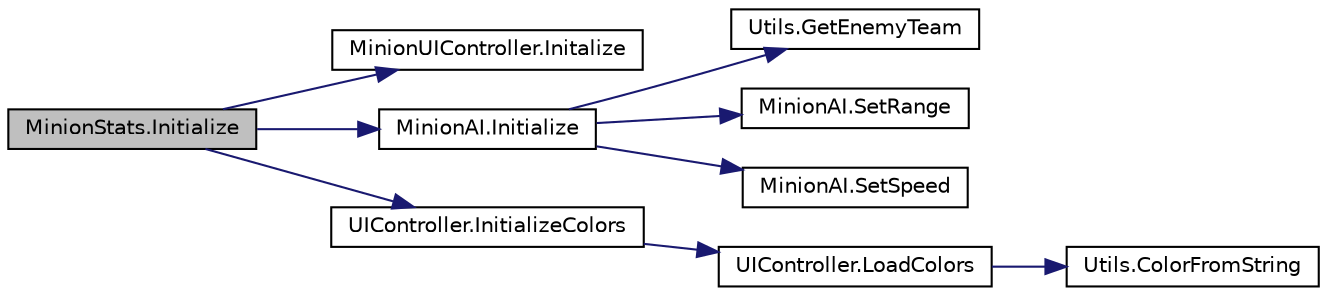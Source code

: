digraph "MinionStats.Initialize"
{
 // INTERACTIVE_SVG=YES
 // LATEX_PDF_SIZE
  bgcolor="transparent";
  edge [fontname="Helvetica",fontsize="10",labelfontname="Helvetica",labelfontsize="10"];
  node [fontname="Helvetica",fontsize="10",shape=record];
  rankdir="LR";
  Node1 [label="MinionStats.Initialize",height=0.2,width=0.4,color="black", fillcolor="grey75", style="filled", fontcolor="black",tooltip=" "];
  Node1 -> Node2 [color="midnightblue",fontsize="10",style="solid",fontname="Helvetica"];
  Node2 [label="MinionUIController.Initalize",height=0.2,width=0.4,color="black",URL="$class_minion_u_i_controller.html#ab78a1deb8df96e5afb81f12b3732b5f0",tooltip=" "];
  Node1 -> Node3 [color="midnightblue",fontsize="10",style="solid",fontname="Helvetica"];
  Node3 [label="MinionAI.Initialize",height=0.2,width=0.4,color="black",URL="$class_minion_a_i.html#a174b746b62e9b80b1e59edbbd8a309ff",tooltip=" "];
  Node3 -> Node4 [color="midnightblue",fontsize="10",style="solid",fontname="Helvetica"];
  Node4 [label="Utils.GetEnemyTeam",height=0.2,width=0.4,color="black",URL="$class_utils.html#a6ac07f202eb5cc4bf2322b73d1196f90",tooltip="Returns the enemy Team of the passed one."];
  Node3 -> Node5 [color="midnightblue",fontsize="10",style="solid",fontname="Helvetica"];
  Node5 [label="MinionAI.SetRange",height=0.2,width=0.4,color="black",URL="$class_minion_a_i.html#ac52b368d1ec72545ac0c0a4708c1c155",tooltip=" "];
  Node3 -> Node6 [color="midnightblue",fontsize="10",style="solid",fontname="Helvetica"];
  Node6 [label="MinionAI.SetSpeed",height=0.2,width=0.4,color="black",URL="$class_minion_a_i.html#a84c1cea7268781a3cafec4135d94df5c",tooltip=" "];
  Node1 -> Node7 [color="midnightblue",fontsize="10",style="solid",fontname="Helvetica"];
  Node7 [label="UIController.InitializeColors",height=0.2,width=0.4,color="black",URL="$class_u_i_controller.html#a5f4c8564677f50adca215a4c91020c5c",tooltip=" "];
  Node7 -> Node8 [color="midnightblue",fontsize="10",style="solid",fontname="Helvetica"];
  Node8 [label="UIController.LoadColors",height=0.2,width=0.4,color="black",URL="$class_u_i_controller.html#a25efcf4c19f58682359f159ebe68cd61",tooltip="Loads all the necessary colors for all the dynamic UIs in the game"];
  Node8 -> Node9 [color="midnightblue",fontsize="10",style="solid",fontname="Helvetica"];
  Node9 [label="Utils.ColorFromString",height=0.2,width=0.4,color="black",URL="$class_utils.html#ab9e5182f0bed89c77ffe578768c9c8c2",tooltip="Pass a hex string and you get the Color."];
}
